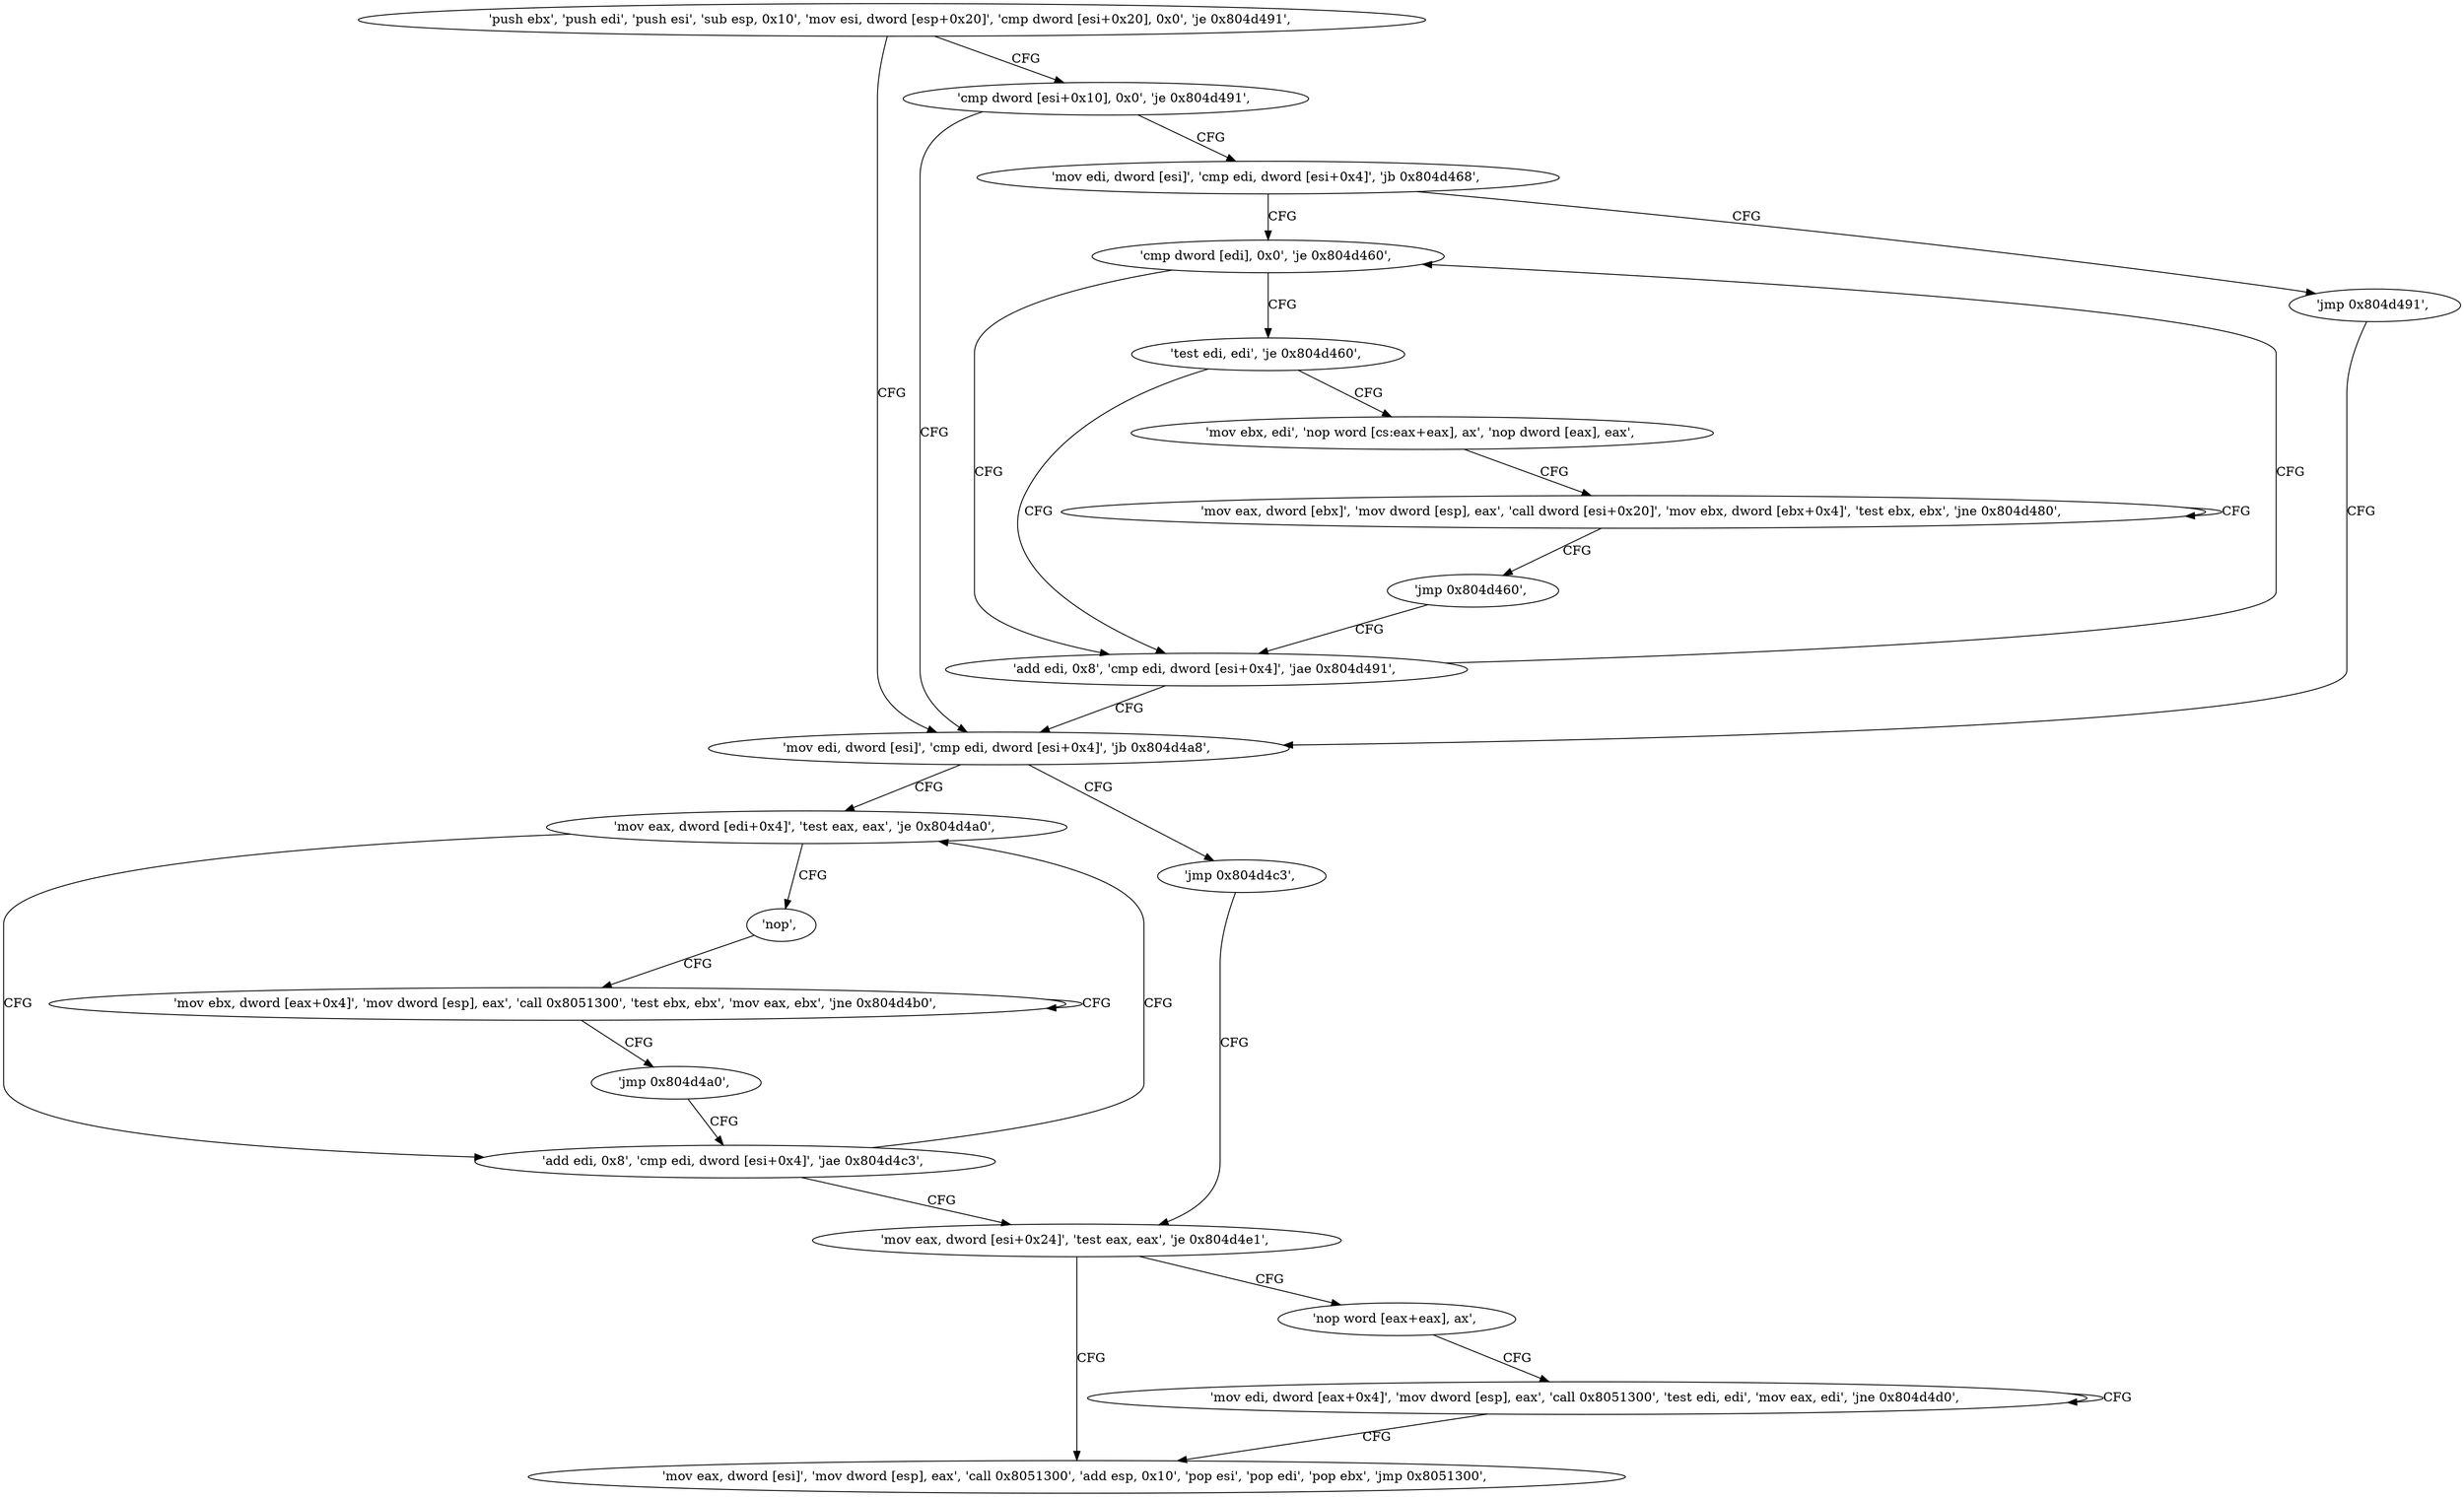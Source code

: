 digraph "func" {
"134534208" [label = "'push ebx', 'push edi', 'push esi', 'sub esp, 0x10', 'mov esi, dword [esp+0x20]', 'cmp dword [esi+0x20], 0x0', 'je 0x804d491', " ]
"134534289" [label = "'mov edi, dword [esi]', 'cmp edi, dword [esi+0x4]', 'jb 0x804d4a8', " ]
"134534224" [label = "'cmp dword [esi+0x10], 0x0', 'je 0x804d491', " ]
"134534312" [label = "'mov eax, dword [edi+0x4]', 'test eax, eax', 'je 0x804d4a0', " ]
"134534296" [label = "'jmp 0x804d4c3', " ]
"134534230" [label = "'mov edi, dword [esi]', 'cmp edi, dword [esi+0x4]', 'jb 0x804d468', " ]
"134534304" [label = "'add edi, 0x8', 'cmp edi, dword [esi+0x4]', 'jae 0x804d4c3', " ]
"134534319" [label = "'nop', " ]
"134534339" [label = "'mov eax, dword [esi+0x24]', 'test eax, eax', 'je 0x804d4e1', " ]
"134534248" [label = "'cmp dword [edi], 0x0', 'je 0x804d460', " ]
"134534237" [label = "'jmp 0x804d491', " ]
"134534320" [label = "'mov ebx, dword [eax+0x4]', 'mov dword [esp], eax', 'call 0x8051300', 'test ebx, ebx', 'mov eax, ebx', 'jne 0x804d4b0', " ]
"134534369" [label = "'mov eax, dword [esi]', 'mov dword [esp], eax', 'call 0x8051300', 'add esp, 0x10', 'pop esi', 'pop edi', 'pop ebx', 'jmp 0x8051300', " ]
"134534346" [label = "'nop word [eax+eax], ax', " ]
"134534240" [label = "'add edi, 0x8', 'cmp edi, dword [esi+0x4]', 'jae 0x804d491', " ]
"134534253" [label = "'test edi, edi', 'je 0x804d460', " ]
"134534337" [label = "'jmp 0x804d4a0', " ]
"134534352" [label = "'mov edi, dword [eax+0x4]', 'mov dword [esp], eax', 'call 0x8051300', 'test edi, edi', 'mov eax, edi', 'jne 0x804d4d0', " ]
"134534257" [label = "'mov ebx, edi', 'nop word [cs:eax+eax], ax', 'nop dword [eax], eax', " ]
"134534272" [label = "'mov eax, dword [ebx]', 'mov dword [esp], eax', 'call dword [esi+0x20]', 'mov ebx, dword [ebx+0x4]', 'test ebx, ebx', 'jne 0x804d480', " ]
"134534287" [label = "'jmp 0x804d460', " ]
"134534208" -> "134534289" [ label = "CFG" ]
"134534208" -> "134534224" [ label = "CFG" ]
"134534289" -> "134534312" [ label = "CFG" ]
"134534289" -> "134534296" [ label = "CFG" ]
"134534224" -> "134534289" [ label = "CFG" ]
"134534224" -> "134534230" [ label = "CFG" ]
"134534312" -> "134534304" [ label = "CFG" ]
"134534312" -> "134534319" [ label = "CFG" ]
"134534296" -> "134534339" [ label = "CFG" ]
"134534230" -> "134534248" [ label = "CFG" ]
"134534230" -> "134534237" [ label = "CFG" ]
"134534304" -> "134534339" [ label = "CFG" ]
"134534304" -> "134534312" [ label = "CFG" ]
"134534319" -> "134534320" [ label = "CFG" ]
"134534339" -> "134534369" [ label = "CFG" ]
"134534339" -> "134534346" [ label = "CFG" ]
"134534248" -> "134534240" [ label = "CFG" ]
"134534248" -> "134534253" [ label = "CFG" ]
"134534237" -> "134534289" [ label = "CFG" ]
"134534320" -> "134534320" [ label = "CFG" ]
"134534320" -> "134534337" [ label = "CFG" ]
"134534346" -> "134534352" [ label = "CFG" ]
"134534240" -> "134534289" [ label = "CFG" ]
"134534240" -> "134534248" [ label = "CFG" ]
"134534253" -> "134534240" [ label = "CFG" ]
"134534253" -> "134534257" [ label = "CFG" ]
"134534337" -> "134534304" [ label = "CFG" ]
"134534352" -> "134534352" [ label = "CFG" ]
"134534352" -> "134534369" [ label = "CFG" ]
"134534257" -> "134534272" [ label = "CFG" ]
"134534272" -> "134534272" [ label = "CFG" ]
"134534272" -> "134534287" [ label = "CFG" ]
"134534287" -> "134534240" [ label = "CFG" ]
}
